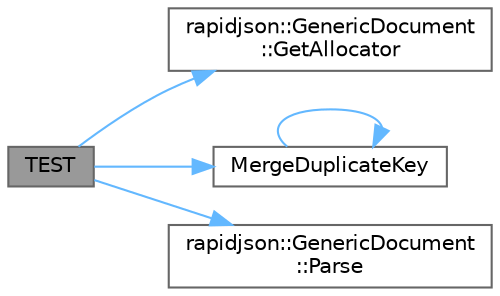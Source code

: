 digraph "TEST"
{
 // LATEX_PDF_SIZE
  bgcolor="transparent";
  edge [fontname=Helvetica,fontsize=10,labelfontname=Helvetica,labelfontsize=10];
  node [fontname=Helvetica,fontsize=10,shape=box,height=0.2,width=0.4];
  rankdir="LR";
  Node1 [id="Node000001",label="TEST",height=0.2,width=0.4,color="gray40", fillcolor="grey60", style="filled", fontcolor="black",tooltip=" "];
  Node1 -> Node2 [id="edge1_Node000001_Node000002",color="steelblue1",style="solid",tooltip=" "];
  Node2 [id="Node000002",label="rapidjson::GenericDocument\l::GetAllocator",height=0.2,width=0.4,color="grey40", fillcolor="white", style="filled",URL="$classrapidjson_1_1_generic_document.html#a05742a309dd6e7abcce61523decd44f0",tooltip="Get the allocator of this document."];
  Node1 -> Node3 [id="edge2_Node000001_Node000003",color="steelblue1",style="solid",tooltip=" "];
  Node3 [id="Node000003",label="MergeDuplicateKey",height=0.2,width=0.4,color="grey40", fillcolor="white", style="filled",URL="$valuetest_8cpp.html#a55ba1574882a478f4e51df66d9a071f8",tooltip=" "];
  Node3 -> Node3 [id="edge3_Node000003_Node000003",color="steelblue1",style="solid",tooltip=" "];
  Node1 -> Node4 [id="edge4_Node000001_Node000004",color="steelblue1",style="solid",tooltip=" "];
  Node4 [id="Node000004",label="rapidjson::GenericDocument\l::Parse",height=0.2,width=0.4,color="grey40", fillcolor="white", style="filled",URL="$classrapidjson_1_1_generic_document.html#aa54ac886c9e93102216c4e1b4126cb76",tooltip="Parse JSON text from a read-only string (with Encoding conversion)"];
}
